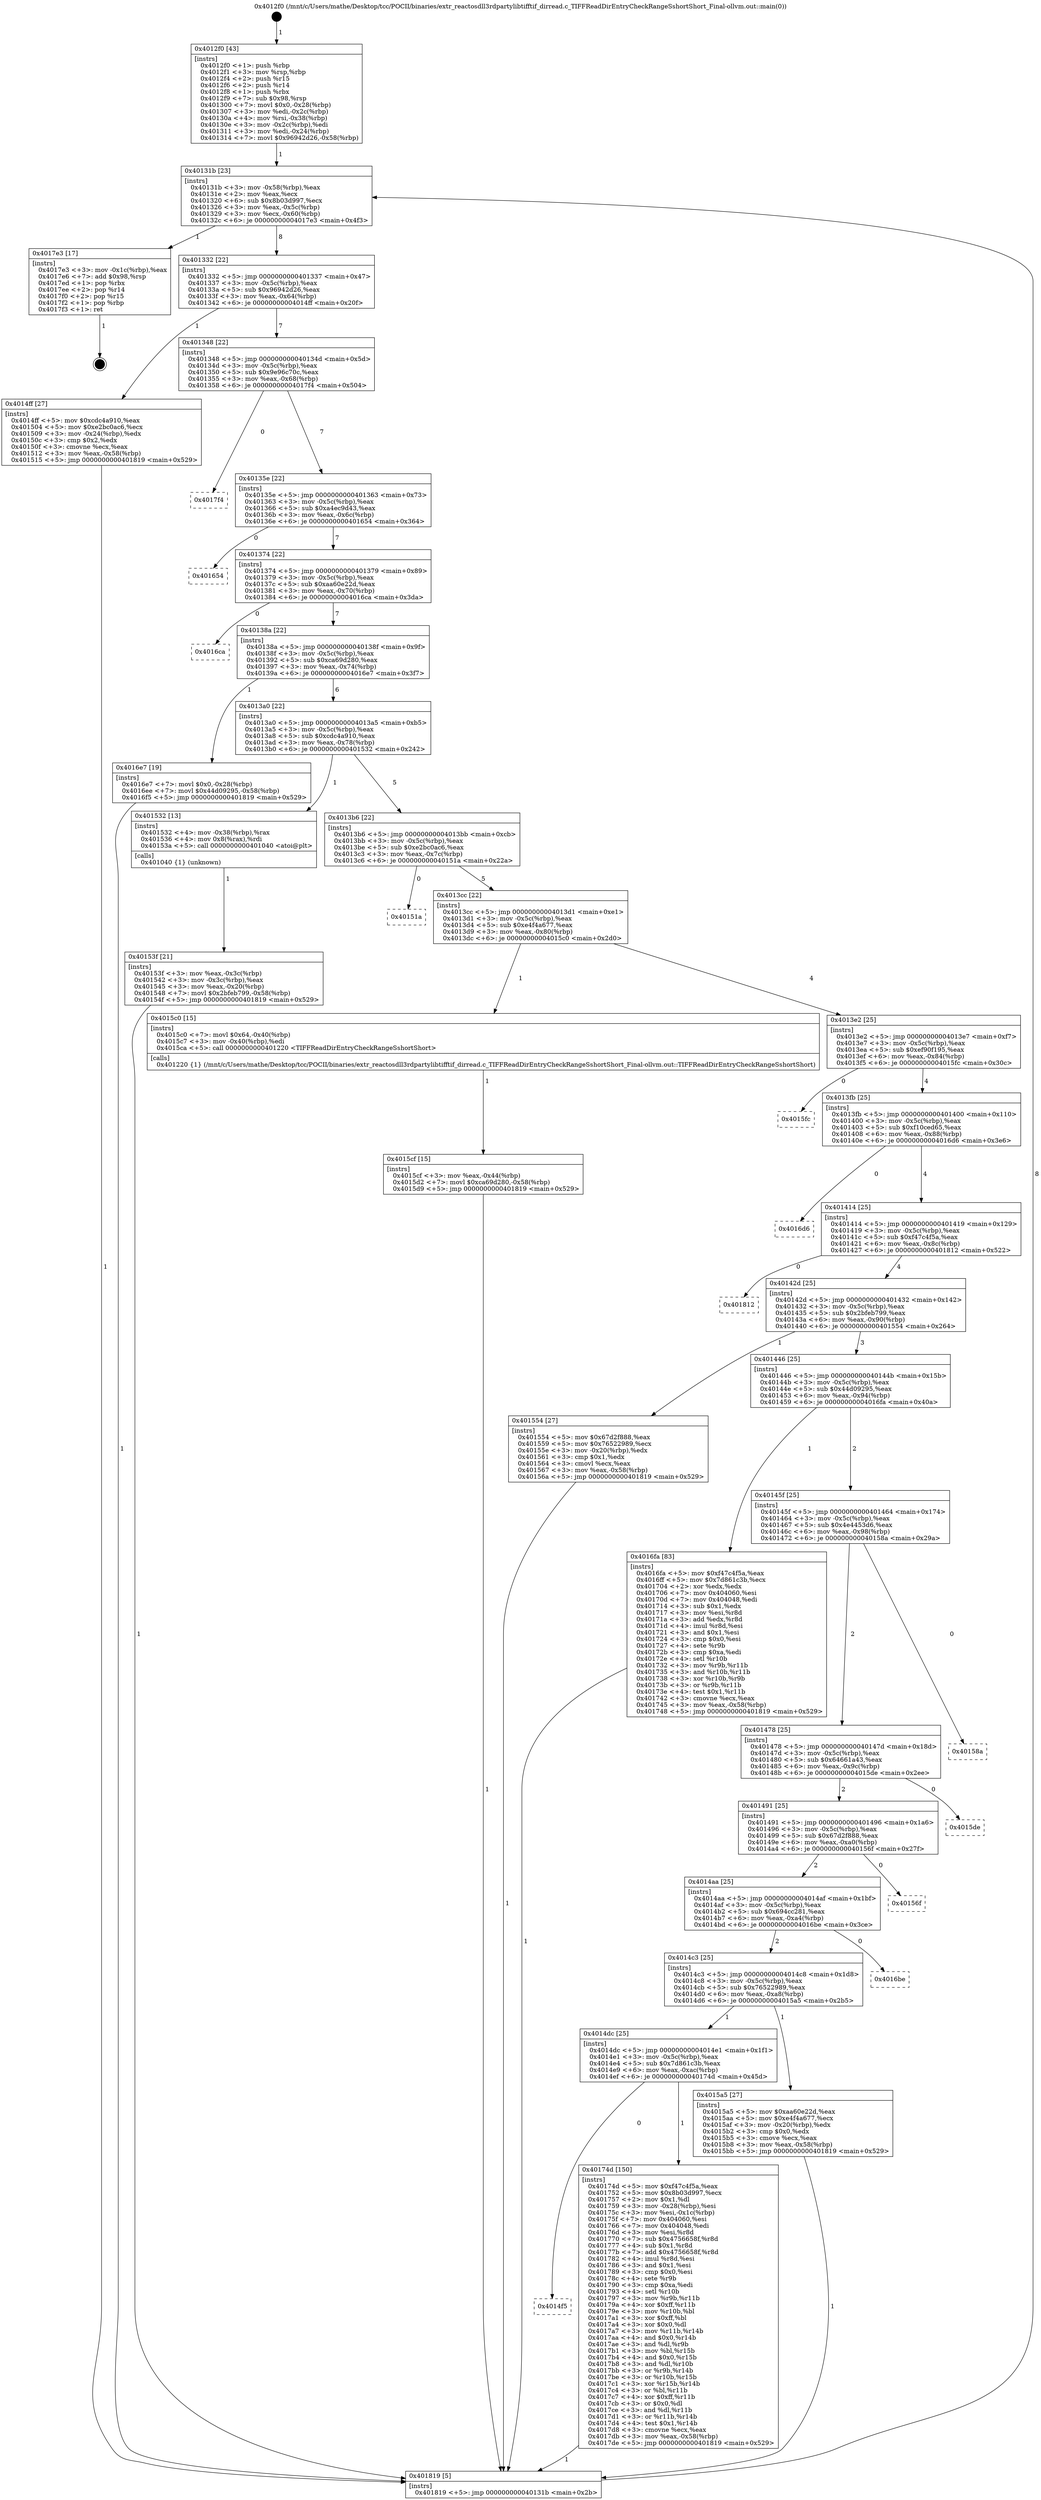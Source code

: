 digraph "0x4012f0" {
  label = "0x4012f0 (/mnt/c/Users/mathe/Desktop/tcc/POCII/binaries/extr_reactosdll3rdpartylibtifftif_dirread.c_TIFFReadDirEntryCheckRangeSshortShort_Final-ollvm.out::main(0))"
  labelloc = "t"
  node[shape=record]

  Entry [label="",width=0.3,height=0.3,shape=circle,fillcolor=black,style=filled]
  "0x40131b" [label="{
     0x40131b [23]\l
     | [instrs]\l
     &nbsp;&nbsp;0x40131b \<+3\>: mov -0x58(%rbp),%eax\l
     &nbsp;&nbsp;0x40131e \<+2\>: mov %eax,%ecx\l
     &nbsp;&nbsp;0x401320 \<+6\>: sub $0x8b03d997,%ecx\l
     &nbsp;&nbsp;0x401326 \<+3\>: mov %eax,-0x5c(%rbp)\l
     &nbsp;&nbsp;0x401329 \<+3\>: mov %ecx,-0x60(%rbp)\l
     &nbsp;&nbsp;0x40132c \<+6\>: je 00000000004017e3 \<main+0x4f3\>\l
  }"]
  "0x4017e3" [label="{
     0x4017e3 [17]\l
     | [instrs]\l
     &nbsp;&nbsp;0x4017e3 \<+3\>: mov -0x1c(%rbp),%eax\l
     &nbsp;&nbsp;0x4017e6 \<+7\>: add $0x98,%rsp\l
     &nbsp;&nbsp;0x4017ed \<+1\>: pop %rbx\l
     &nbsp;&nbsp;0x4017ee \<+2\>: pop %r14\l
     &nbsp;&nbsp;0x4017f0 \<+2\>: pop %r15\l
     &nbsp;&nbsp;0x4017f2 \<+1\>: pop %rbp\l
     &nbsp;&nbsp;0x4017f3 \<+1\>: ret\l
  }"]
  "0x401332" [label="{
     0x401332 [22]\l
     | [instrs]\l
     &nbsp;&nbsp;0x401332 \<+5\>: jmp 0000000000401337 \<main+0x47\>\l
     &nbsp;&nbsp;0x401337 \<+3\>: mov -0x5c(%rbp),%eax\l
     &nbsp;&nbsp;0x40133a \<+5\>: sub $0x96942d26,%eax\l
     &nbsp;&nbsp;0x40133f \<+3\>: mov %eax,-0x64(%rbp)\l
     &nbsp;&nbsp;0x401342 \<+6\>: je 00000000004014ff \<main+0x20f\>\l
  }"]
  Exit [label="",width=0.3,height=0.3,shape=circle,fillcolor=black,style=filled,peripheries=2]
  "0x4014ff" [label="{
     0x4014ff [27]\l
     | [instrs]\l
     &nbsp;&nbsp;0x4014ff \<+5\>: mov $0xcdc4a910,%eax\l
     &nbsp;&nbsp;0x401504 \<+5\>: mov $0xe2bc0ac6,%ecx\l
     &nbsp;&nbsp;0x401509 \<+3\>: mov -0x24(%rbp),%edx\l
     &nbsp;&nbsp;0x40150c \<+3\>: cmp $0x2,%edx\l
     &nbsp;&nbsp;0x40150f \<+3\>: cmovne %ecx,%eax\l
     &nbsp;&nbsp;0x401512 \<+3\>: mov %eax,-0x58(%rbp)\l
     &nbsp;&nbsp;0x401515 \<+5\>: jmp 0000000000401819 \<main+0x529\>\l
  }"]
  "0x401348" [label="{
     0x401348 [22]\l
     | [instrs]\l
     &nbsp;&nbsp;0x401348 \<+5\>: jmp 000000000040134d \<main+0x5d\>\l
     &nbsp;&nbsp;0x40134d \<+3\>: mov -0x5c(%rbp),%eax\l
     &nbsp;&nbsp;0x401350 \<+5\>: sub $0x9e96c70c,%eax\l
     &nbsp;&nbsp;0x401355 \<+3\>: mov %eax,-0x68(%rbp)\l
     &nbsp;&nbsp;0x401358 \<+6\>: je 00000000004017f4 \<main+0x504\>\l
  }"]
  "0x401819" [label="{
     0x401819 [5]\l
     | [instrs]\l
     &nbsp;&nbsp;0x401819 \<+5\>: jmp 000000000040131b \<main+0x2b\>\l
  }"]
  "0x4012f0" [label="{
     0x4012f0 [43]\l
     | [instrs]\l
     &nbsp;&nbsp;0x4012f0 \<+1\>: push %rbp\l
     &nbsp;&nbsp;0x4012f1 \<+3\>: mov %rsp,%rbp\l
     &nbsp;&nbsp;0x4012f4 \<+2\>: push %r15\l
     &nbsp;&nbsp;0x4012f6 \<+2\>: push %r14\l
     &nbsp;&nbsp;0x4012f8 \<+1\>: push %rbx\l
     &nbsp;&nbsp;0x4012f9 \<+7\>: sub $0x98,%rsp\l
     &nbsp;&nbsp;0x401300 \<+7\>: movl $0x0,-0x28(%rbp)\l
     &nbsp;&nbsp;0x401307 \<+3\>: mov %edi,-0x2c(%rbp)\l
     &nbsp;&nbsp;0x40130a \<+4\>: mov %rsi,-0x38(%rbp)\l
     &nbsp;&nbsp;0x40130e \<+3\>: mov -0x2c(%rbp),%edi\l
     &nbsp;&nbsp;0x401311 \<+3\>: mov %edi,-0x24(%rbp)\l
     &nbsp;&nbsp;0x401314 \<+7\>: movl $0x96942d26,-0x58(%rbp)\l
  }"]
  "0x4014f5" [label="{
     0x4014f5\l
  }", style=dashed]
  "0x4017f4" [label="{
     0x4017f4\l
  }", style=dashed]
  "0x40135e" [label="{
     0x40135e [22]\l
     | [instrs]\l
     &nbsp;&nbsp;0x40135e \<+5\>: jmp 0000000000401363 \<main+0x73\>\l
     &nbsp;&nbsp;0x401363 \<+3\>: mov -0x5c(%rbp),%eax\l
     &nbsp;&nbsp;0x401366 \<+5\>: sub $0xa4ec9d43,%eax\l
     &nbsp;&nbsp;0x40136b \<+3\>: mov %eax,-0x6c(%rbp)\l
     &nbsp;&nbsp;0x40136e \<+6\>: je 0000000000401654 \<main+0x364\>\l
  }"]
  "0x40174d" [label="{
     0x40174d [150]\l
     | [instrs]\l
     &nbsp;&nbsp;0x40174d \<+5\>: mov $0xf47c4f5a,%eax\l
     &nbsp;&nbsp;0x401752 \<+5\>: mov $0x8b03d997,%ecx\l
     &nbsp;&nbsp;0x401757 \<+2\>: mov $0x1,%dl\l
     &nbsp;&nbsp;0x401759 \<+3\>: mov -0x28(%rbp),%esi\l
     &nbsp;&nbsp;0x40175c \<+3\>: mov %esi,-0x1c(%rbp)\l
     &nbsp;&nbsp;0x40175f \<+7\>: mov 0x404060,%esi\l
     &nbsp;&nbsp;0x401766 \<+7\>: mov 0x404048,%edi\l
     &nbsp;&nbsp;0x40176d \<+3\>: mov %esi,%r8d\l
     &nbsp;&nbsp;0x401770 \<+7\>: sub $0x4756658f,%r8d\l
     &nbsp;&nbsp;0x401777 \<+4\>: sub $0x1,%r8d\l
     &nbsp;&nbsp;0x40177b \<+7\>: add $0x4756658f,%r8d\l
     &nbsp;&nbsp;0x401782 \<+4\>: imul %r8d,%esi\l
     &nbsp;&nbsp;0x401786 \<+3\>: and $0x1,%esi\l
     &nbsp;&nbsp;0x401789 \<+3\>: cmp $0x0,%esi\l
     &nbsp;&nbsp;0x40178c \<+4\>: sete %r9b\l
     &nbsp;&nbsp;0x401790 \<+3\>: cmp $0xa,%edi\l
     &nbsp;&nbsp;0x401793 \<+4\>: setl %r10b\l
     &nbsp;&nbsp;0x401797 \<+3\>: mov %r9b,%r11b\l
     &nbsp;&nbsp;0x40179a \<+4\>: xor $0xff,%r11b\l
     &nbsp;&nbsp;0x40179e \<+3\>: mov %r10b,%bl\l
     &nbsp;&nbsp;0x4017a1 \<+3\>: xor $0xff,%bl\l
     &nbsp;&nbsp;0x4017a4 \<+3\>: xor $0x0,%dl\l
     &nbsp;&nbsp;0x4017a7 \<+3\>: mov %r11b,%r14b\l
     &nbsp;&nbsp;0x4017aa \<+4\>: and $0x0,%r14b\l
     &nbsp;&nbsp;0x4017ae \<+3\>: and %dl,%r9b\l
     &nbsp;&nbsp;0x4017b1 \<+3\>: mov %bl,%r15b\l
     &nbsp;&nbsp;0x4017b4 \<+4\>: and $0x0,%r15b\l
     &nbsp;&nbsp;0x4017b8 \<+3\>: and %dl,%r10b\l
     &nbsp;&nbsp;0x4017bb \<+3\>: or %r9b,%r14b\l
     &nbsp;&nbsp;0x4017be \<+3\>: or %r10b,%r15b\l
     &nbsp;&nbsp;0x4017c1 \<+3\>: xor %r15b,%r14b\l
     &nbsp;&nbsp;0x4017c4 \<+3\>: or %bl,%r11b\l
     &nbsp;&nbsp;0x4017c7 \<+4\>: xor $0xff,%r11b\l
     &nbsp;&nbsp;0x4017cb \<+3\>: or $0x0,%dl\l
     &nbsp;&nbsp;0x4017ce \<+3\>: and %dl,%r11b\l
     &nbsp;&nbsp;0x4017d1 \<+3\>: or %r11b,%r14b\l
     &nbsp;&nbsp;0x4017d4 \<+4\>: test $0x1,%r14b\l
     &nbsp;&nbsp;0x4017d8 \<+3\>: cmovne %ecx,%eax\l
     &nbsp;&nbsp;0x4017db \<+3\>: mov %eax,-0x58(%rbp)\l
     &nbsp;&nbsp;0x4017de \<+5\>: jmp 0000000000401819 \<main+0x529\>\l
  }"]
  "0x401654" [label="{
     0x401654\l
  }", style=dashed]
  "0x401374" [label="{
     0x401374 [22]\l
     | [instrs]\l
     &nbsp;&nbsp;0x401374 \<+5\>: jmp 0000000000401379 \<main+0x89\>\l
     &nbsp;&nbsp;0x401379 \<+3\>: mov -0x5c(%rbp),%eax\l
     &nbsp;&nbsp;0x40137c \<+5\>: sub $0xaa60e22d,%eax\l
     &nbsp;&nbsp;0x401381 \<+3\>: mov %eax,-0x70(%rbp)\l
     &nbsp;&nbsp;0x401384 \<+6\>: je 00000000004016ca \<main+0x3da\>\l
  }"]
  "0x4015cf" [label="{
     0x4015cf [15]\l
     | [instrs]\l
     &nbsp;&nbsp;0x4015cf \<+3\>: mov %eax,-0x44(%rbp)\l
     &nbsp;&nbsp;0x4015d2 \<+7\>: movl $0xca69d280,-0x58(%rbp)\l
     &nbsp;&nbsp;0x4015d9 \<+5\>: jmp 0000000000401819 \<main+0x529\>\l
  }"]
  "0x4016ca" [label="{
     0x4016ca\l
  }", style=dashed]
  "0x40138a" [label="{
     0x40138a [22]\l
     | [instrs]\l
     &nbsp;&nbsp;0x40138a \<+5\>: jmp 000000000040138f \<main+0x9f\>\l
     &nbsp;&nbsp;0x40138f \<+3\>: mov -0x5c(%rbp),%eax\l
     &nbsp;&nbsp;0x401392 \<+5\>: sub $0xca69d280,%eax\l
     &nbsp;&nbsp;0x401397 \<+3\>: mov %eax,-0x74(%rbp)\l
     &nbsp;&nbsp;0x40139a \<+6\>: je 00000000004016e7 \<main+0x3f7\>\l
  }"]
  "0x4014dc" [label="{
     0x4014dc [25]\l
     | [instrs]\l
     &nbsp;&nbsp;0x4014dc \<+5\>: jmp 00000000004014e1 \<main+0x1f1\>\l
     &nbsp;&nbsp;0x4014e1 \<+3\>: mov -0x5c(%rbp),%eax\l
     &nbsp;&nbsp;0x4014e4 \<+5\>: sub $0x7d861c3b,%eax\l
     &nbsp;&nbsp;0x4014e9 \<+6\>: mov %eax,-0xac(%rbp)\l
     &nbsp;&nbsp;0x4014ef \<+6\>: je 000000000040174d \<main+0x45d\>\l
  }"]
  "0x4016e7" [label="{
     0x4016e7 [19]\l
     | [instrs]\l
     &nbsp;&nbsp;0x4016e7 \<+7\>: movl $0x0,-0x28(%rbp)\l
     &nbsp;&nbsp;0x4016ee \<+7\>: movl $0x44d09295,-0x58(%rbp)\l
     &nbsp;&nbsp;0x4016f5 \<+5\>: jmp 0000000000401819 \<main+0x529\>\l
  }"]
  "0x4013a0" [label="{
     0x4013a0 [22]\l
     | [instrs]\l
     &nbsp;&nbsp;0x4013a0 \<+5\>: jmp 00000000004013a5 \<main+0xb5\>\l
     &nbsp;&nbsp;0x4013a5 \<+3\>: mov -0x5c(%rbp),%eax\l
     &nbsp;&nbsp;0x4013a8 \<+5\>: sub $0xcdc4a910,%eax\l
     &nbsp;&nbsp;0x4013ad \<+3\>: mov %eax,-0x78(%rbp)\l
     &nbsp;&nbsp;0x4013b0 \<+6\>: je 0000000000401532 \<main+0x242\>\l
  }"]
  "0x4015a5" [label="{
     0x4015a5 [27]\l
     | [instrs]\l
     &nbsp;&nbsp;0x4015a5 \<+5\>: mov $0xaa60e22d,%eax\l
     &nbsp;&nbsp;0x4015aa \<+5\>: mov $0xe4f4a677,%ecx\l
     &nbsp;&nbsp;0x4015af \<+3\>: mov -0x20(%rbp),%edx\l
     &nbsp;&nbsp;0x4015b2 \<+3\>: cmp $0x0,%edx\l
     &nbsp;&nbsp;0x4015b5 \<+3\>: cmove %ecx,%eax\l
     &nbsp;&nbsp;0x4015b8 \<+3\>: mov %eax,-0x58(%rbp)\l
     &nbsp;&nbsp;0x4015bb \<+5\>: jmp 0000000000401819 \<main+0x529\>\l
  }"]
  "0x401532" [label="{
     0x401532 [13]\l
     | [instrs]\l
     &nbsp;&nbsp;0x401532 \<+4\>: mov -0x38(%rbp),%rax\l
     &nbsp;&nbsp;0x401536 \<+4\>: mov 0x8(%rax),%rdi\l
     &nbsp;&nbsp;0x40153a \<+5\>: call 0000000000401040 \<atoi@plt\>\l
     | [calls]\l
     &nbsp;&nbsp;0x401040 \{1\} (unknown)\l
  }"]
  "0x4013b6" [label="{
     0x4013b6 [22]\l
     | [instrs]\l
     &nbsp;&nbsp;0x4013b6 \<+5\>: jmp 00000000004013bb \<main+0xcb\>\l
     &nbsp;&nbsp;0x4013bb \<+3\>: mov -0x5c(%rbp),%eax\l
     &nbsp;&nbsp;0x4013be \<+5\>: sub $0xe2bc0ac6,%eax\l
     &nbsp;&nbsp;0x4013c3 \<+3\>: mov %eax,-0x7c(%rbp)\l
     &nbsp;&nbsp;0x4013c6 \<+6\>: je 000000000040151a \<main+0x22a\>\l
  }"]
  "0x40153f" [label="{
     0x40153f [21]\l
     | [instrs]\l
     &nbsp;&nbsp;0x40153f \<+3\>: mov %eax,-0x3c(%rbp)\l
     &nbsp;&nbsp;0x401542 \<+3\>: mov -0x3c(%rbp),%eax\l
     &nbsp;&nbsp;0x401545 \<+3\>: mov %eax,-0x20(%rbp)\l
     &nbsp;&nbsp;0x401548 \<+7\>: movl $0x2bfeb799,-0x58(%rbp)\l
     &nbsp;&nbsp;0x40154f \<+5\>: jmp 0000000000401819 \<main+0x529\>\l
  }"]
  "0x4014c3" [label="{
     0x4014c3 [25]\l
     | [instrs]\l
     &nbsp;&nbsp;0x4014c3 \<+5\>: jmp 00000000004014c8 \<main+0x1d8\>\l
     &nbsp;&nbsp;0x4014c8 \<+3\>: mov -0x5c(%rbp),%eax\l
     &nbsp;&nbsp;0x4014cb \<+5\>: sub $0x76522989,%eax\l
     &nbsp;&nbsp;0x4014d0 \<+6\>: mov %eax,-0xa8(%rbp)\l
     &nbsp;&nbsp;0x4014d6 \<+6\>: je 00000000004015a5 \<main+0x2b5\>\l
  }"]
  "0x40151a" [label="{
     0x40151a\l
  }", style=dashed]
  "0x4013cc" [label="{
     0x4013cc [22]\l
     | [instrs]\l
     &nbsp;&nbsp;0x4013cc \<+5\>: jmp 00000000004013d1 \<main+0xe1\>\l
     &nbsp;&nbsp;0x4013d1 \<+3\>: mov -0x5c(%rbp),%eax\l
     &nbsp;&nbsp;0x4013d4 \<+5\>: sub $0xe4f4a677,%eax\l
     &nbsp;&nbsp;0x4013d9 \<+3\>: mov %eax,-0x80(%rbp)\l
     &nbsp;&nbsp;0x4013dc \<+6\>: je 00000000004015c0 \<main+0x2d0\>\l
  }"]
  "0x4016be" [label="{
     0x4016be\l
  }", style=dashed]
  "0x4015c0" [label="{
     0x4015c0 [15]\l
     | [instrs]\l
     &nbsp;&nbsp;0x4015c0 \<+7\>: movl $0x64,-0x40(%rbp)\l
     &nbsp;&nbsp;0x4015c7 \<+3\>: mov -0x40(%rbp),%edi\l
     &nbsp;&nbsp;0x4015ca \<+5\>: call 0000000000401220 \<TIFFReadDirEntryCheckRangeSshortShort\>\l
     | [calls]\l
     &nbsp;&nbsp;0x401220 \{1\} (/mnt/c/Users/mathe/Desktop/tcc/POCII/binaries/extr_reactosdll3rdpartylibtifftif_dirread.c_TIFFReadDirEntryCheckRangeSshortShort_Final-ollvm.out::TIFFReadDirEntryCheckRangeSshortShort)\l
  }"]
  "0x4013e2" [label="{
     0x4013e2 [25]\l
     | [instrs]\l
     &nbsp;&nbsp;0x4013e2 \<+5\>: jmp 00000000004013e7 \<main+0xf7\>\l
     &nbsp;&nbsp;0x4013e7 \<+3\>: mov -0x5c(%rbp),%eax\l
     &nbsp;&nbsp;0x4013ea \<+5\>: sub $0xef90f195,%eax\l
     &nbsp;&nbsp;0x4013ef \<+6\>: mov %eax,-0x84(%rbp)\l
     &nbsp;&nbsp;0x4013f5 \<+6\>: je 00000000004015fc \<main+0x30c\>\l
  }"]
  "0x4014aa" [label="{
     0x4014aa [25]\l
     | [instrs]\l
     &nbsp;&nbsp;0x4014aa \<+5\>: jmp 00000000004014af \<main+0x1bf\>\l
     &nbsp;&nbsp;0x4014af \<+3\>: mov -0x5c(%rbp),%eax\l
     &nbsp;&nbsp;0x4014b2 \<+5\>: sub $0x694cc281,%eax\l
     &nbsp;&nbsp;0x4014b7 \<+6\>: mov %eax,-0xa4(%rbp)\l
     &nbsp;&nbsp;0x4014bd \<+6\>: je 00000000004016be \<main+0x3ce\>\l
  }"]
  "0x4015fc" [label="{
     0x4015fc\l
  }", style=dashed]
  "0x4013fb" [label="{
     0x4013fb [25]\l
     | [instrs]\l
     &nbsp;&nbsp;0x4013fb \<+5\>: jmp 0000000000401400 \<main+0x110\>\l
     &nbsp;&nbsp;0x401400 \<+3\>: mov -0x5c(%rbp),%eax\l
     &nbsp;&nbsp;0x401403 \<+5\>: sub $0xf10ced65,%eax\l
     &nbsp;&nbsp;0x401408 \<+6\>: mov %eax,-0x88(%rbp)\l
     &nbsp;&nbsp;0x40140e \<+6\>: je 00000000004016d6 \<main+0x3e6\>\l
  }"]
  "0x40156f" [label="{
     0x40156f\l
  }", style=dashed]
  "0x4016d6" [label="{
     0x4016d6\l
  }", style=dashed]
  "0x401414" [label="{
     0x401414 [25]\l
     | [instrs]\l
     &nbsp;&nbsp;0x401414 \<+5\>: jmp 0000000000401419 \<main+0x129\>\l
     &nbsp;&nbsp;0x401419 \<+3\>: mov -0x5c(%rbp),%eax\l
     &nbsp;&nbsp;0x40141c \<+5\>: sub $0xf47c4f5a,%eax\l
     &nbsp;&nbsp;0x401421 \<+6\>: mov %eax,-0x8c(%rbp)\l
     &nbsp;&nbsp;0x401427 \<+6\>: je 0000000000401812 \<main+0x522\>\l
  }"]
  "0x401491" [label="{
     0x401491 [25]\l
     | [instrs]\l
     &nbsp;&nbsp;0x401491 \<+5\>: jmp 0000000000401496 \<main+0x1a6\>\l
     &nbsp;&nbsp;0x401496 \<+3\>: mov -0x5c(%rbp),%eax\l
     &nbsp;&nbsp;0x401499 \<+5\>: sub $0x67d2f888,%eax\l
     &nbsp;&nbsp;0x40149e \<+6\>: mov %eax,-0xa0(%rbp)\l
     &nbsp;&nbsp;0x4014a4 \<+6\>: je 000000000040156f \<main+0x27f\>\l
  }"]
  "0x401812" [label="{
     0x401812\l
  }", style=dashed]
  "0x40142d" [label="{
     0x40142d [25]\l
     | [instrs]\l
     &nbsp;&nbsp;0x40142d \<+5\>: jmp 0000000000401432 \<main+0x142\>\l
     &nbsp;&nbsp;0x401432 \<+3\>: mov -0x5c(%rbp),%eax\l
     &nbsp;&nbsp;0x401435 \<+5\>: sub $0x2bfeb799,%eax\l
     &nbsp;&nbsp;0x40143a \<+6\>: mov %eax,-0x90(%rbp)\l
     &nbsp;&nbsp;0x401440 \<+6\>: je 0000000000401554 \<main+0x264\>\l
  }"]
  "0x4015de" [label="{
     0x4015de\l
  }", style=dashed]
  "0x401554" [label="{
     0x401554 [27]\l
     | [instrs]\l
     &nbsp;&nbsp;0x401554 \<+5\>: mov $0x67d2f888,%eax\l
     &nbsp;&nbsp;0x401559 \<+5\>: mov $0x76522989,%ecx\l
     &nbsp;&nbsp;0x40155e \<+3\>: mov -0x20(%rbp),%edx\l
     &nbsp;&nbsp;0x401561 \<+3\>: cmp $0x1,%edx\l
     &nbsp;&nbsp;0x401564 \<+3\>: cmovl %ecx,%eax\l
     &nbsp;&nbsp;0x401567 \<+3\>: mov %eax,-0x58(%rbp)\l
     &nbsp;&nbsp;0x40156a \<+5\>: jmp 0000000000401819 \<main+0x529\>\l
  }"]
  "0x401446" [label="{
     0x401446 [25]\l
     | [instrs]\l
     &nbsp;&nbsp;0x401446 \<+5\>: jmp 000000000040144b \<main+0x15b\>\l
     &nbsp;&nbsp;0x40144b \<+3\>: mov -0x5c(%rbp),%eax\l
     &nbsp;&nbsp;0x40144e \<+5\>: sub $0x44d09295,%eax\l
     &nbsp;&nbsp;0x401453 \<+6\>: mov %eax,-0x94(%rbp)\l
     &nbsp;&nbsp;0x401459 \<+6\>: je 00000000004016fa \<main+0x40a\>\l
  }"]
  "0x401478" [label="{
     0x401478 [25]\l
     | [instrs]\l
     &nbsp;&nbsp;0x401478 \<+5\>: jmp 000000000040147d \<main+0x18d\>\l
     &nbsp;&nbsp;0x40147d \<+3\>: mov -0x5c(%rbp),%eax\l
     &nbsp;&nbsp;0x401480 \<+5\>: sub $0x64661a43,%eax\l
     &nbsp;&nbsp;0x401485 \<+6\>: mov %eax,-0x9c(%rbp)\l
     &nbsp;&nbsp;0x40148b \<+6\>: je 00000000004015de \<main+0x2ee\>\l
  }"]
  "0x4016fa" [label="{
     0x4016fa [83]\l
     | [instrs]\l
     &nbsp;&nbsp;0x4016fa \<+5\>: mov $0xf47c4f5a,%eax\l
     &nbsp;&nbsp;0x4016ff \<+5\>: mov $0x7d861c3b,%ecx\l
     &nbsp;&nbsp;0x401704 \<+2\>: xor %edx,%edx\l
     &nbsp;&nbsp;0x401706 \<+7\>: mov 0x404060,%esi\l
     &nbsp;&nbsp;0x40170d \<+7\>: mov 0x404048,%edi\l
     &nbsp;&nbsp;0x401714 \<+3\>: sub $0x1,%edx\l
     &nbsp;&nbsp;0x401717 \<+3\>: mov %esi,%r8d\l
     &nbsp;&nbsp;0x40171a \<+3\>: add %edx,%r8d\l
     &nbsp;&nbsp;0x40171d \<+4\>: imul %r8d,%esi\l
     &nbsp;&nbsp;0x401721 \<+3\>: and $0x1,%esi\l
     &nbsp;&nbsp;0x401724 \<+3\>: cmp $0x0,%esi\l
     &nbsp;&nbsp;0x401727 \<+4\>: sete %r9b\l
     &nbsp;&nbsp;0x40172b \<+3\>: cmp $0xa,%edi\l
     &nbsp;&nbsp;0x40172e \<+4\>: setl %r10b\l
     &nbsp;&nbsp;0x401732 \<+3\>: mov %r9b,%r11b\l
     &nbsp;&nbsp;0x401735 \<+3\>: and %r10b,%r11b\l
     &nbsp;&nbsp;0x401738 \<+3\>: xor %r10b,%r9b\l
     &nbsp;&nbsp;0x40173b \<+3\>: or %r9b,%r11b\l
     &nbsp;&nbsp;0x40173e \<+4\>: test $0x1,%r11b\l
     &nbsp;&nbsp;0x401742 \<+3\>: cmovne %ecx,%eax\l
     &nbsp;&nbsp;0x401745 \<+3\>: mov %eax,-0x58(%rbp)\l
     &nbsp;&nbsp;0x401748 \<+5\>: jmp 0000000000401819 \<main+0x529\>\l
  }"]
  "0x40145f" [label="{
     0x40145f [25]\l
     | [instrs]\l
     &nbsp;&nbsp;0x40145f \<+5\>: jmp 0000000000401464 \<main+0x174\>\l
     &nbsp;&nbsp;0x401464 \<+3\>: mov -0x5c(%rbp),%eax\l
     &nbsp;&nbsp;0x401467 \<+5\>: sub $0x4e4453d6,%eax\l
     &nbsp;&nbsp;0x40146c \<+6\>: mov %eax,-0x98(%rbp)\l
     &nbsp;&nbsp;0x401472 \<+6\>: je 000000000040158a \<main+0x29a\>\l
  }"]
  "0x40158a" [label="{
     0x40158a\l
  }", style=dashed]
  Entry -> "0x4012f0" [label=" 1"]
  "0x40131b" -> "0x4017e3" [label=" 1"]
  "0x40131b" -> "0x401332" [label=" 8"]
  "0x4017e3" -> Exit [label=" 1"]
  "0x401332" -> "0x4014ff" [label=" 1"]
  "0x401332" -> "0x401348" [label=" 7"]
  "0x4014ff" -> "0x401819" [label=" 1"]
  "0x4012f0" -> "0x40131b" [label=" 1"]
  "0x401819" -> "0x40131b" [label=" 8"]
  "0x40174d" -> "0x401819" [label=" 1"]
  "0x401348" -> "0x4017f4" [label=" 0"]
  "0x401348" -> "0x40135e" [label=" 7"]
  "0x4014dc" -> "0x4014f5" [label=" 0"]
  "0x40135e" -> "0x401654" [label=" 0"]
  "0x40135e" -> "0x401374" [label=" 7"]
  "0x4014dc" -> "0x40174d" [label=" 1"]
  "0x401374" -> "0x4016ca" [label=" 0"]
  "0x401374" -> "0x40138a" [label=" 7"]
  "0x4016fa" -> "0x401819" [label=" 1"]
  "0x40138a" -> "0x4016e7" [label=" 1"]
  "0x40138a" -> "0x4013a0" [label=" 6"]
  "0x4016e7" -> "0x401819" [label=" 1"]
  "0x4013a0" -> "0x401532" [label=" 1"]
  "0x4013a0" -> "0x4013b6" [label=" 5"]
  "0x401532" -> "0x40153f" [label=" 1"]
  "0x40153f" -> "0x401819" [label=" 1"]
  "0x4015cf" -> "0x401819" [label=" 1"]
  "0x4013b6" -> "0x40151a" [label=" 0"]
  "0x4013b6" -> "0x4013cc" [label=" 5"]
  "0x4015a5" -> "0x401819" [label=" 1"]
  "0x4013cc" -> "0x4015c0" [label=" 1"]
  "0x4013cc" -> "0x4013e2" [label=" 4"]
  "0x4014c3" -> "0x4014dc" [label=" 1"]
  "0x4013e2" -> "0x4015fc" [label=" 0"]
  "0x4013e2" -> "0x4013fb" [label=" 4"]
  "0x4015c0" -> "0x4015cf" [label=" 1"]
  "0x4013fb" -> "0x4016d6" [label=" 0"]
  "0x4013fb" -> "0x401414" [label=" 4"]
  "0x4014aa" -> "0x4014c3" [label=" 2"]
  "0x401414" -> "0x401812" [label=" 0"]
  "0x401414" -> "0x40142d" [label=" 4"]
  "0x4014c3" -> "0x4015a5" [label=" 1"]
  "0x40142d" -> "0x401554" [label=" 1"]
  "0x40142d" -> "0x401446" [label=" 3"]
  "0x401554" -> "0x401819" [label=" 1"]
  "0x401491" -> "0x4014aa" [label=" 2"]
  "0x401446" -> "0x4016fa" [label=" 1"]
  "0x401446" -> "0x40145f" [label=" 2"]
  "0x4014aa" -> "0x4016be" [label=" 0"]
  "0x40145f" -> "0x40158a" [label=" 0"]
  "0x40145f" -> "0x401478" [label=" 2"]
  "0x401491" -> "0x40156f" [label=" 0"]
  "0x401478" -> "0x4015de" [label=" 0"]
  "0x401478" -> "0x401491" [label=" 2"]
}
